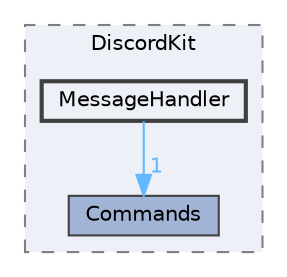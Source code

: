 digraph "include/DiscordKit/MessageHandler"
{
 // LATEX_PDF_SIZE
  bgcolor="transparent";
  edge [fontname=Helvetica,fontsize=10,labelfontname=Helvetica,labelfontsize=10];
  node [fontname=Helvetica,fontsize=10,shape=box,height=0.2,width=0.4];
  compound=true
  subgraph clusterdir_3b82544024519ceaefbf0b385db19546 {
    graph [ bgcolor="#edf0f7", pencolor="grey50", label="DiscordKit", fontname=Helvetica,fontsize=10 style="filled,dashed", URL="dir_3b82544024519ceaefbf0b385db19546.html",tooltip=""]
  dir_ab9d12e561805b90db0e77e1a434f118 [label="Commands", fillcolor="#a2b4d6", color="grey25", style="filled", URL="dir_ab9d12e561805b90db0e77e1a434f118.html",tooltip=""];
  dir_297590b3aabe4e3103bdc9d227d18785 [label="MessageHandler", fillcolor="#edf0f7", color="grey25", style="filled,bold", URL="dir_297590b3aabe4e3103bdc9d227d18785.html",tooltip=""];
  }
  dir_297590b3aabe4e3103bdc9d227d18785->dir_ab9d12e561805b90db0e77e1a434f118 [headlabel="1", labeldistance=1.5 headhref="dir_000003_000000.html" href="dir_000003_000000.html" color="steelblue1" fontcolor="steelblue1"];
}
